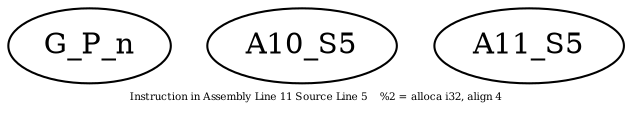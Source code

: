 digraph{
	node [ ]
	edge [ ]
	G_P_n [ ]
	A10_S5 [ ]
	A11_S5 [ ]
	label = "Instruction in Assembly Line 11 Source Line 5	%2 = alloca i32, align 4"	fontsize = "5"
}